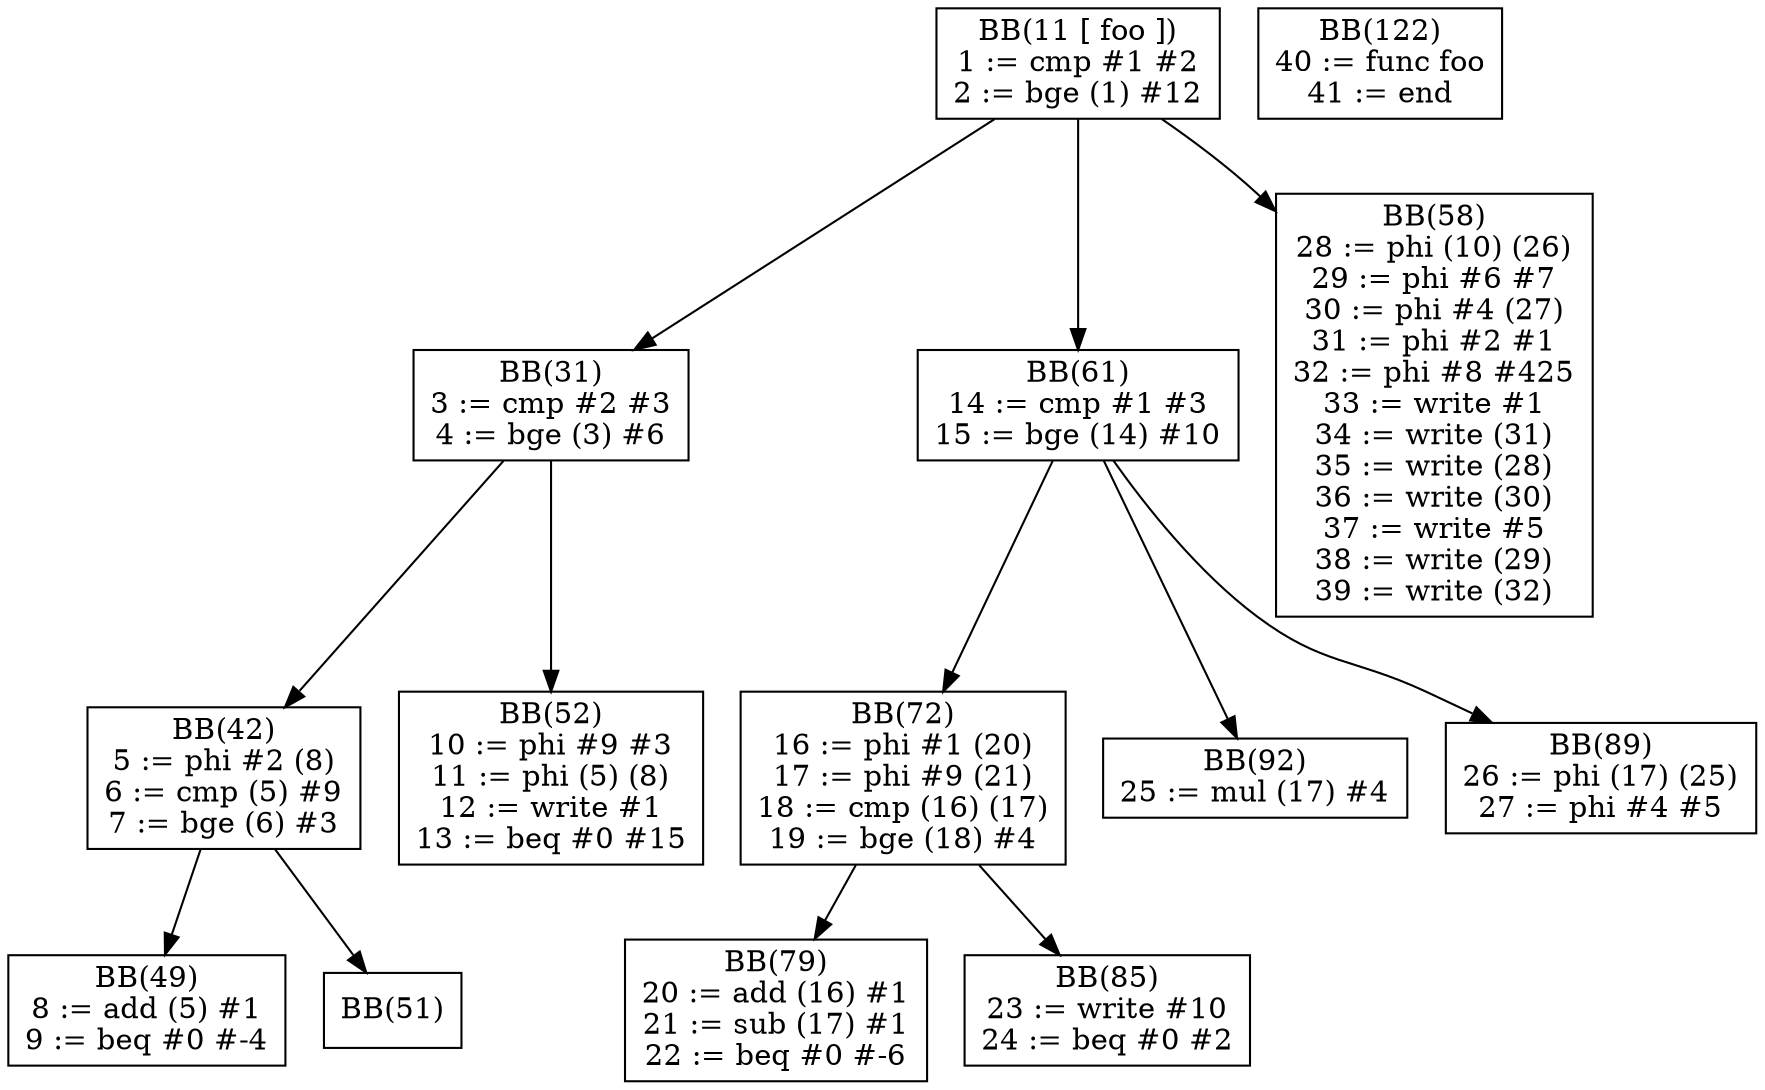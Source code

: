 digraph dom {
BB11[shape = box, label = "BB(11 [ foo ])\n" + "1 := cmp #1 #2\n" + "2 := bge (1) #12\n"];
BB31[shape = box, label = "BB(31)\n" + "3 := cmp #2 #3\n" + "4 := bge (3) #6\n"];
BB61[shape = box, label = "BB(61)\n" + "14 := cmp #1 #3\n" + "15 := bge (14) #10\n"];
BB58[shape = box, label = "BB(58)\n" + "28 := phi (10) (26)\n" + "29 := phi #6 #7\n" + "30 := phi #4 (27)\n" + "31 := phi #2 #1\n" + "32 := phi #8 #425\n" + "33 := write #1\n" + "34 := write (31)\n" + "35 := write (28)\n" + "36 := write (30)\n" + "37 := write #5\n" + "38 := write (29)\n" + "39 := write (32)\n"];
BB42[shape = box, label = "BB(42)\n" + "5 := phi #2 (8)\n" + "6 := cmp (5) #9\n" + "7 := bge (6) #3\n"];
BB52[shape = box, label = "BB(52)\n" + "10 := phi #9 #3\n" + "11 := phi (5) (8)\n" + "12 := write #1\n" + "13 := beq #0 #15\n"];
BB72[shape = box, label = "BB(72)\n" + "16 := phi #1 (20)\n" + "17 := phi #9 (21)\n" + "18 := cmp (16) (17)\n" + "19 := bge (18) #4\n"];
BB92[shape = box, label = "BB(92)\n" + "25 := mul (17) #4\n"];
BB89[shape = box, label = "BB(89)\n" + "26 := phi (17) (25)\n" + "27 := phi #4 #5\n"];
BB49[shape = box, label = "BB(49)\n" + "8 := add (5) #1\n" + "9 := beq #0 #-4\n"];
BB51[shape = box, label = "BB(51)\n"];
BB79[shape = box, label = "BB(79)\n" + "20 := add (16) #1\n" + "21 := sub (17) #1\n" + "22 := beq #0 #-6\n"];
BB85[shape = box, label = "BB(85)\n" + "23 := write #10\n" + "24 := beq #0 #2\n"];
BB11 -> BB31;
BB11 -> BB61;
BB11 -> BB58;
BB31 -> BB42;
BB31 -> BB52;
BB61 -> BB72;
BB61 -> BB92;
BB61 -> BB89;
BB42 -> BB49;
BB42 -> BB51;
BB72 -> BB79;
BB72 -> BB85;
BB122[shape = box, label = "BB(122)\n" + "40 := func foo\n" + "41 := end\n"];
}
